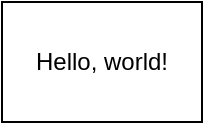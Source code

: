 <mxfile><diagram><mxGraphModel><root><mxCell id="0"/><mxCell id="-1" vertex="1" style="rounded=0;whiteSpace=wrap;html=1;" value="Hello, world!" parent="0"><mxGeometry as="geometry" width="100" height="60"/></mxCell></root></mxGraphModel></diagram></mxfile>